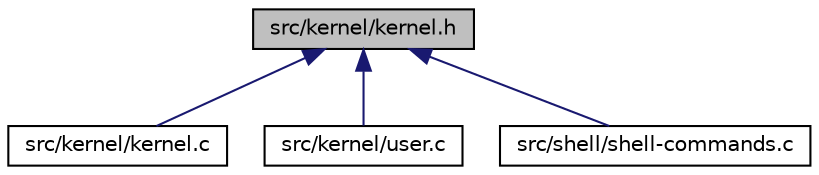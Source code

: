 digraph "src/kernel/kernel.h"
{
 // LATEX_PDF_SIZE
  edge [fontname="Helvetica",fontsize="10",labelfontname="Helvetica",labelfontsize="10"];
  node [fontname="Helvetica",fontsize="10",shape=record];
  Node1 [label="src/kernel/kernel.h",height=0.2,width=0.4,color="black", fillcolor="grey75", style="filled", fontcolor="black",tooltip="Header file for kernel-level functions related to process management."];
  Node1 -> Node2 [dir="back",color="midnightblue",fontsize="10",style="solid"];
  Node2 [label="src/kernel/kernel.c",height=0.2,width=0.4,color="black", fillcolor="white", style="filled",URL="$kernel_8c.html",tooltip="C file for kernel-level functions related to process management: k_process_kill(),..."];
  Node1 -> Node3 [dir="back",color="midnightblue",fontsize="10",style="solid"];
  Node3 [label="src/kernel/user.c",height=0.2,width=0.4,color="black", fillcolor="white", style="filled",URL="$user_8c.html",tooltip="C file for user-level functions and system calls."];
  Node1 -> Node4 [dir="back",color="midnightblue",fontsize="10",style="solid"];
  Node4 [label="src/shell/shell-commands.c",height=0.2,width=0.4,color="black", fillcolor="white", style="filled",URL="$shell-commands_8c.html",tooltip="This file implements all shell commands and built-in functions for the PennOS project...."];
}
